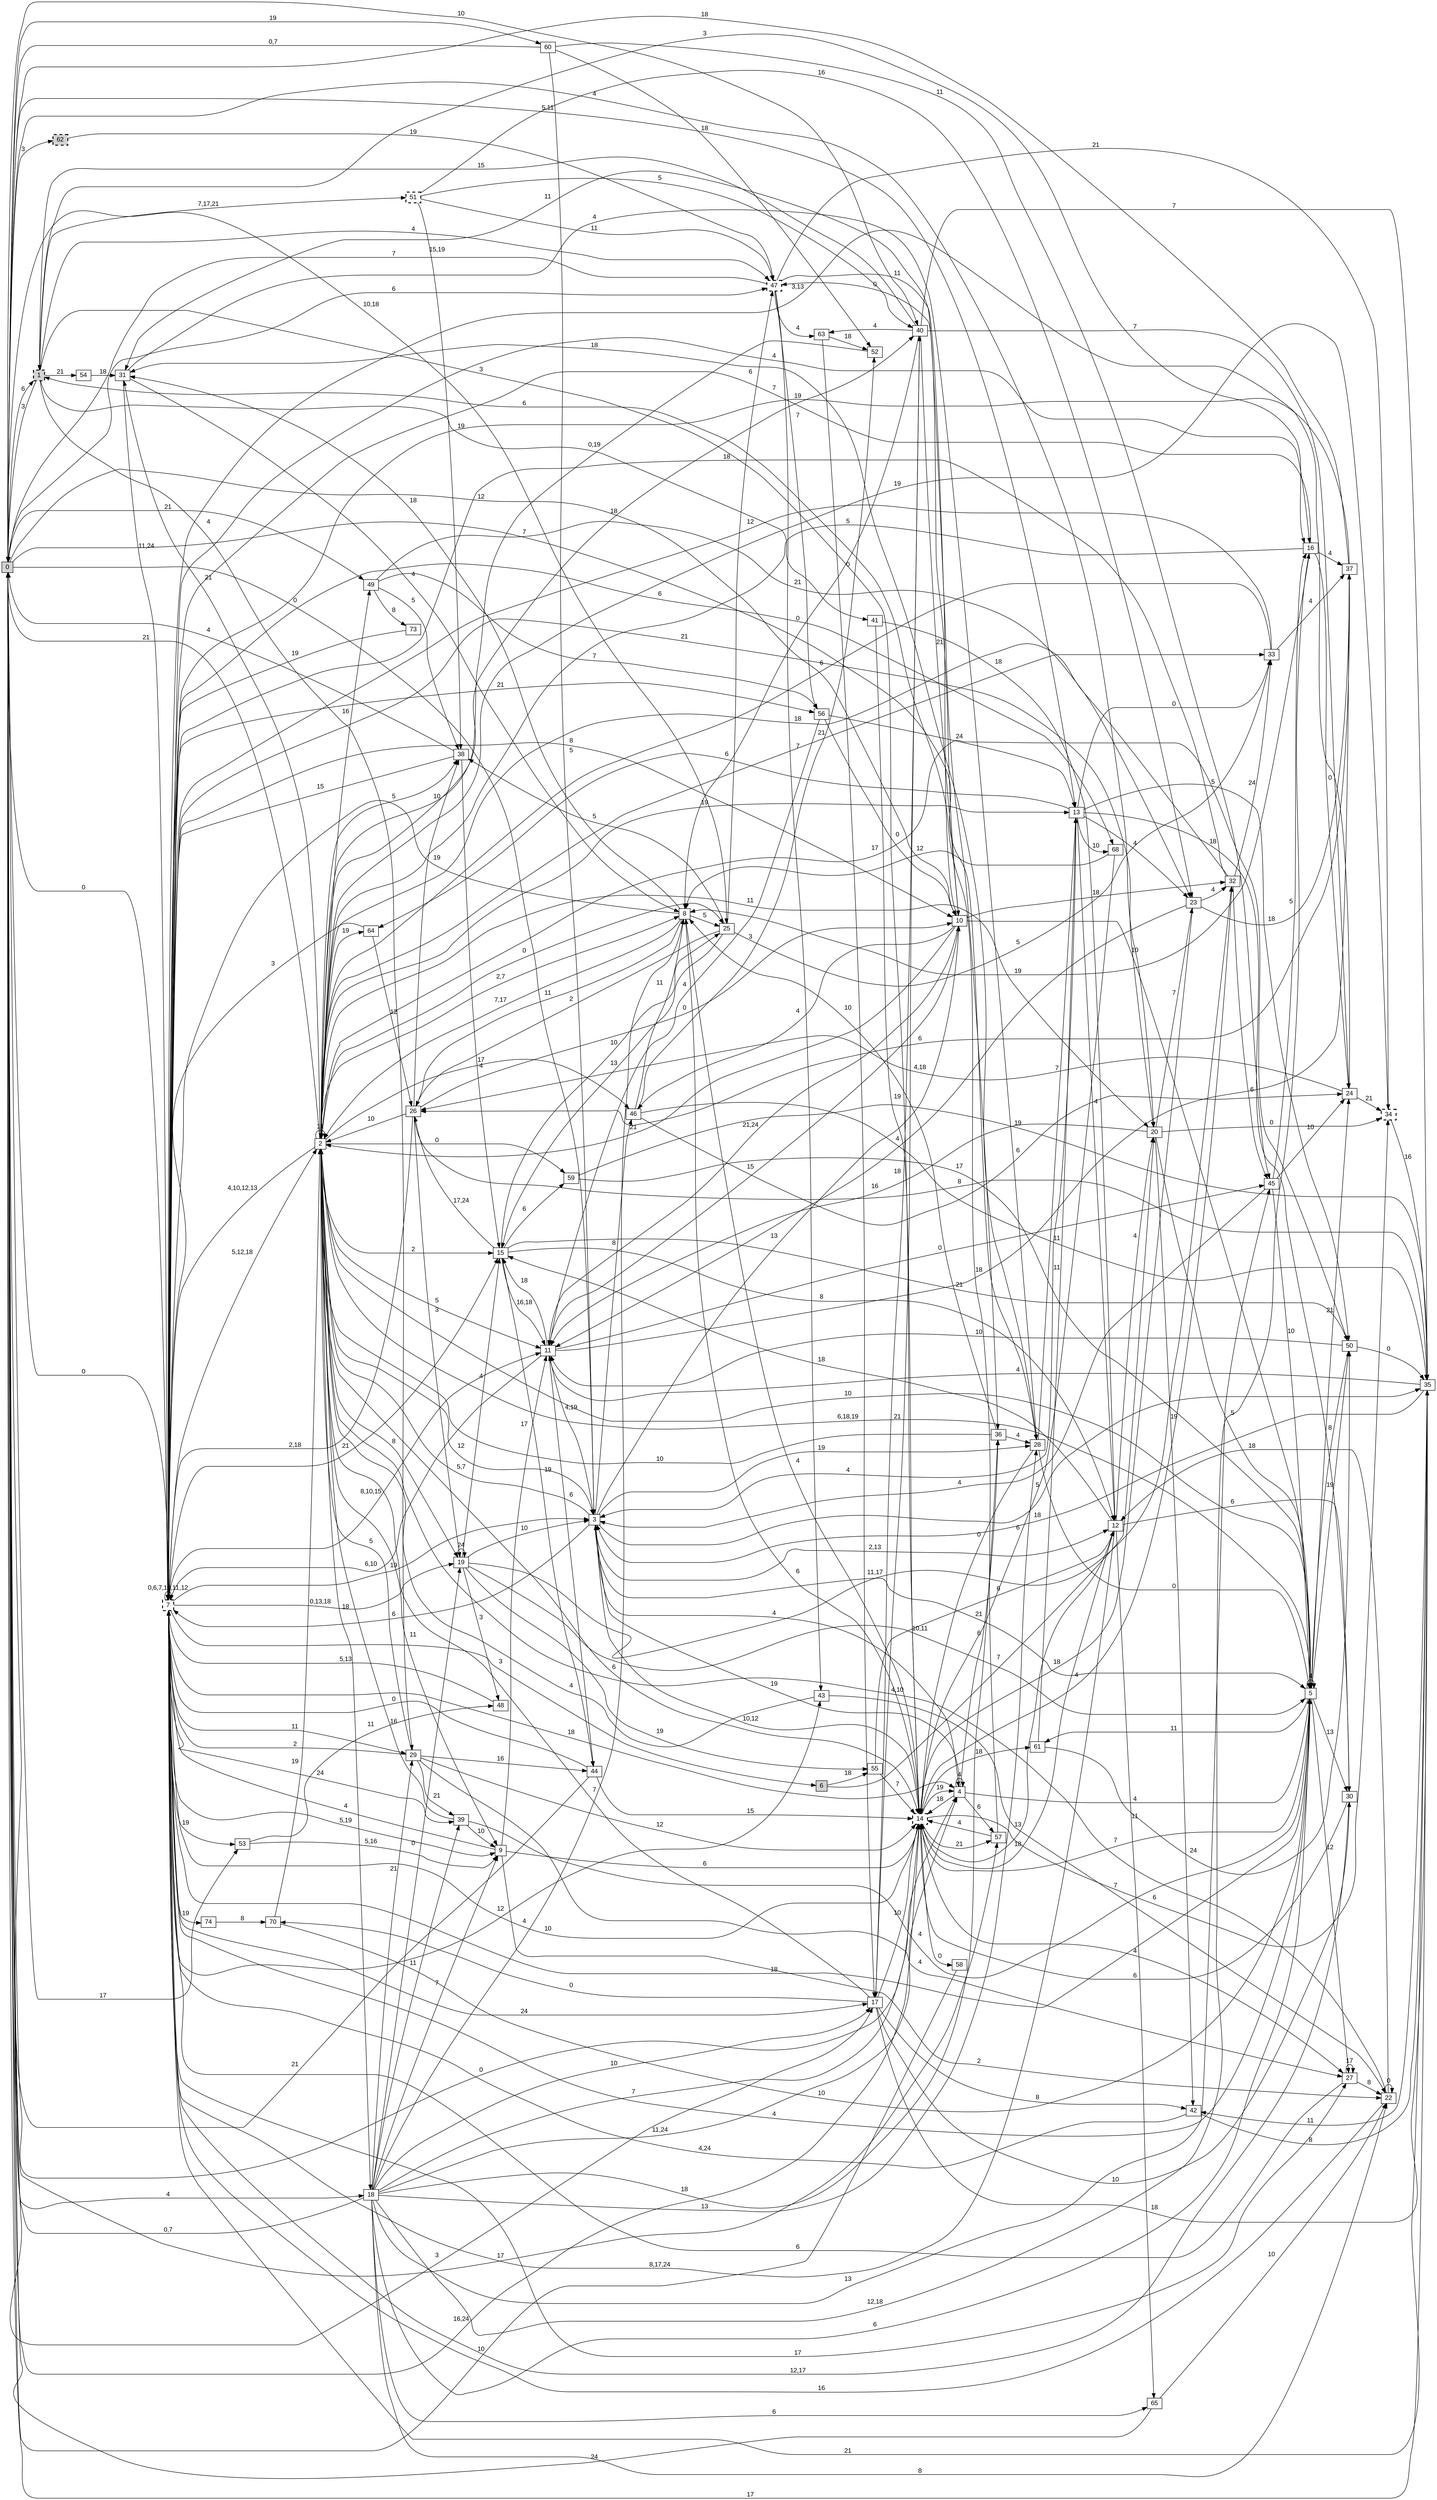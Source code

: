 digraph "NDFA" {
  rankdir=LR
  node [shape=box width=0.1 height=0.1 fontname=Arial]
  edge [fontname=Arial]
/* Estados */
 s0 [label="0" style="filled"] /* I:1 F:0 D:0 */
 s1 [label="1" style="filled,bold,dashed"] /* I:1 F:1 D:0 */
 s2 [label="2" ] /* I:0 F:0 D:0 */
 s3 [label="3" ] /* I:0 F:0 D:0 */
 s4 [label="4" ] /* I:0 F:0 D:0 */
 s5 [label="5" ] /* I:0 F:0 D:0 */
 s6 [label="6" style="filled"] /* I:1 F:0 D:0 */
 s7 [label="7" style="bold,dashed"] /* I:0 F:1 D:0 */
 s8 [label="8" ] /* I:0 F:0 D:0 */
 s9 [label="9" ] /* I:0 F:0 D:0 */
 s10 [label="10" ] /* I:0 F:0 D:0 */
 s11 [label="11" ] /* I:0 F:0 D:0 */
 s12 [label="12" ] /* I:0 F:0 D:0 */
 s13 [label="13" ] /* I:0 F:0 D:0 */
 s14 [label="14" style="bold,dashed"] /* I:0 F:1 D:0 */
 s15 [label="15" ] /* I:0 F:0 D:0 */
 s16 [label="16" ] /* I:0 F:0 D:0 */
 s17 [label="17" ] /* I:0 F:0 D:0 */
 s18 [label="18" ] /* I:0 F:0 D:0 */
 s19 [label="19" ] /* I:0 F:0 D:0 */
 s20 [label="20" ] /* I:0 F:0 D:0 */
 s22 [label="22" ] /* I:0 F:0 D:0 */
 s23 [label="23" ] /* I:0 F:0 D:0 */
 s24 [label="24" ] /* I:0 F:0 D:0 */
 s25 [label="25" ] /* I:0 F:0 D:0 */
 s26 [label="26" ] /* I:0 F:0 D:0 */
 s27 [label="27" ] /* I:0 F:0 D:0 */
 s28 [label="28" ] /* I:0 F:0 D:0 */
 s29 [label="29" ] /* I:0 F:0 D:0 */
 s30 [label="30" ] /* I:0 F:0 D:0 */
 s31 [label="31" ] /* I:0 F:0 D:0 */
 s32 [label="32" ] /* I:0 F:0 D:0 */
 s33 [label="33" ] /* I:0 F:0 D:0 */
 s34 [label="34" style="bold,dashed"] /* I:0 F:1 D:0 */
 s35 [label="35" ] /* I:0 F:0 D:0 */
 s36 [label="36" ] /* I:0 F:0 D:0 */
 s37 [label="37" ] /* I:0 F:0 D:0 */
 s38 [label="38" ] /* I:0 F:0 D:0 */
 s39 [label="39" ] /* I:0 F:0 D:0 */
 s40 [label="40" ] /* I:0 F:0 D:0 */
 s41 [label="41" ] /* I:0 F:0 D:0 */
 s42 [label="42" ] /* I:0 F:0 D:0 */
 s43 [label="43" ] /* I:0 F:0 D:0 */
 s44 [label="44" ] /* I:0 F:0 D:0 */
 s45 [label="45" ] /* I:0 F:0 D:0 */
 s46 [label="46" ] /* I:0 F:0 D:0 */
 s47 [label="47" style="bold,dashed"] /* I:0 F:1 D:0 */
 s48 [label="48" ] /* I:0 F:0 D:0 */
 s49 [label="49" ] /* I:0 F:0 D:0 */
 s50 [label="50" ] /* I:0 F:0 D:0 */
 s51 [label="51" style="bold,dashed"] /* I:0 F:1 D:0 */
 s52 [label="52" ] /* I:0 F:0 D:0 */
 s53 [label="53" ] /* I:0 F:0 D:0 */
 s54 [label="54" ] /* I:0 F:0 D:0 */
 s55 [label="55" ] /* I:0 F:0 D:0 */
 s56 [label="56" ] /* I:0 F:0 D:0 */
 s57 [label="57" ] /* I:0 F:0 D:0 */
 s58 [label="58" ] /* I:0 F:0 D:0 */
 s59 [label="59" ] /* I:0 F:0 D:0 */
 s60 [label="60" ] /* I:0 F:0 D:0 */
 s61 [label="61" ] /* I:0 F:0 D:0 */
 s62 [label="62" style="filled,bold,dashed"] /* I:1 F:1 D:0 */
 s63 [label="63" ] /* I:0 F:0 D:0 */
 s64 [label="64" ] /* I:0 F:0 D:0 */
 s65 [label="65" ] /* I:0 F:0 D:0 */
 s68 [label="68" ] /* I:0 F:0 D:0 */
 s70 [label="70" ] /* I:0 F:0 D:0 */
 s73 [label="73" ] /* I:0 F:0 D:0 */
 s74 [label="74" ] /* I:0 F:0 D:0 */
/* Transiciones */
  s0 -> s1 [label="6"]
  s0 -> s3 [label="0"]
  s0 -> s4 [label="0"]
  s0 -> s7 [label="0"]
  s0 -> s10 [label="12"]
  s0 -> s13 [label="5,11"]
  s0 -> s14 [label="16,24"]
  s0 -> s17 [label="3"]
  s0 -> s18 [label="4"]
  s0 -> s20 [label="4"]
  s0 -> s25 [label="10,18"]
  s0 -> s28 [label="7"]
  s0 -> s40 [label="10"]
  s0 -> s47 [label="6"]
  s0 -> s49 [label="21"]
  s0 -> s53 [label="17"]
  s0 -> s57 [label="17"]
  s0 -> s60 [label="19"]
  s0 -> s62 [label="3"]
  s1 -> s0 [label="3"]
  s1 -> s14 [label="3"]
  s1 -> s16 [label="3"]
  s1 -> s29 [label="4"]
  s1 -> s41 [label="19"]
  s1 -> s47 [label="4"]
  s1 -> s51 [label="7,17,21"]
  s1 -> s54 [label="21"]
  s2 -> s0 [label="21"]
  s2 -> s2 [label="11"]
  s2 -> s3 [label="12"]
  s2 -> s5 [label="10"]
  s2 -> s7 [label="4,10,12,13"]
  s2 -> s8 [label="2,7"]
  s2 -> s9 [label="11"]
  s2 -> s11 [label="5"]
  s2 -> s13 [label="19"]
  s2 -> s14 [label="6"]
  s2 -> s15 [label="2"]
  s2 -> s18 [label="18"]
  s2 -> s19 [label="8"]
  s2 -> s20 [label="11"]
  s2 -> s25 [label="0"]
  s2 -> s31 [label="21"]
  s2 -> s33 [label="21"]
  s2 -> s38 [label="5"]
  s2 -> s40 [label="18"]
  s2 -> s46 [label="17"]
  s2 -> s49 [label="16"]
  s2 -> s59 [label="0"]
  s2 -> s64 [label="19"]
  s3 -> s2 [label="5,7"]
  s3 -> s4 [label="4"]
  s3 -> s5 [label="21"]
  s3 -> s7 [label="6"]
  s3 -> s10 [label="13"]
  s3 -> s12 [label="2,13"]
  s3 -> s28 [label="19"]
  s3 -> s35 [label="5"]
  s3 -> s46 [label="8"]
  s4 -> s3 [label="19"]
  s4 -> s4 [label="4"]
  s4 -> s5 [label="4"]
  s4 -> s14 [label="18"]
  s4 -> s36 [label="6"]
  s4 -> s57 [label="6"]
  s5 -> s2 [label="6,18,19"]
  s5 -> s5 [label="4"]
  s5 -> s7 [label="18"]
  s5 -> s24 [label="21"]
  s5 -> s27 [label="12"]
  s5 -> s30 [label="13"]
  s5 -> s50 [label="19"]
  s5 -> s61 [label="11"]
  s6 -> s20 [label="7"]
  s6 -> s55 [label="18"]
  s7 -> s0 [label="0"]
  s7 -> s2 [label="5,12,18"]
  s7 -> s3 [label="19"]
  s7 -> s4 [label="18"]
  s7 -> s5 [label="4"]
  s7 -> s6 [label="3"]
  s7 -> s7 [label="0,6,7,10,11,12"]
  s7 -> s9 [label="5,19"]
  s7 -> s10 [label="8"]
  s7 -> s11 [label="8,10,15"]
  s7 -> s14 [label="10"]
  s7 -> s15 [label="21"]
  s7 -> s16 [label="4"]
  s7 -> s17 [label="24"]
  s7 -> s19 [label="0,13,18"]
  s7 -> s20 [label="21"]
  s7 -> s27 [label="17"]
  s7 -> s29 [label="11"]
  s7 -> s39 [label="24"]
  s7 -> s43 [label="12"]
  s7 -> s53 [label="19"]
  s7 -> s56 [label="21"]
  s7 -> s68 [label="6"]
  s7 -> s74 [label="19"]
  s8 -> s2 [label="7,17"]
  s8 -> s7 [label="19"]
  s8 -> s14 [label="6"]
  s8 -> s25 [label="5"]
  s8 -> s26 [label="11"]
  s8 -> s31 [label="18"]
  s9 -> s7 [label="4"]
  s9 -> s11 [label="17"]
  s9 -> s14 [label="6"]
  s9 -> s22 [label="2"]
  s10 -> s2 [label="21"]
  s10 -> s5 [label="10"]
  s10 -> s11 [label="21,24"]
  s10 -> s31 [label="11"]
  s10 -> s32 [label="18"]
  s10 -> s46 [label="4"]
  s10 -> s47 [label="0"]
  s11 -> s3 [label="4,19"]
  s11 -> s7 [label="6,10"]
  s11 -> s10 [label="15"]
  s11 -> s15 [label="18"]
  s11 -> s37 [label="18"]
  s11 -> s44 [label="6"]
  s11 -> s45 [label="0"]
  s12 -> s7 [label="8,17,24"]
  s12 -> s14 [label="13"]
  s12 -> s15 [label="18"]
  s12 -> s20 [label="4"]
  s12 -> s30 [label="6"]
  s12 -> s65 [label="11"]
  s13 -> s3 [label="4"]
  s13 -> s12 [label="4"]
  s13 -> s23 [label="4"]
  s13 -> s30 [label="18"]
  s13 -> s33 [label="0"]
  s13 -> s50 [label="5"]
  s13 -> s64 [label="6"]
  s13 -> s68 [label="10"]
  s14 -> s3 [label="10,12"]
  s14 -> s4 [label="19"]
  s14 -> s5 [label="7"]
  s14 -> s8 [label="4"]
  s14 -> s12 [label="18"]
  s14 -> s27 [label="4"]
  s14 -> s32 [label="4"]
  s14 -> s34 [label="6"]
  s14 -> s57 [label="21"]
  s14 -> s58 [label="0"]
  s14 -> s61 [label="18"]
  s15 -> s11 [label="16,18"]
  s15 -> s12 [label="8"]
  s15 -> s25 [label="10"]
  s15 -> s26 [label="17,24"]
  s15 -> s44 [label="19"]
  s15 -> s50 [label="21"]
  s15 -> s59 [label="6"]
  s16 -> s2 [label="5"]
  s16 -> s7 [label="7"]
  s16 -> s8 [label="19"]
  s16 -> s24 [label="0"]
  s16 -> s37 [label="4"]
  s17 -> s2 [label="7"]
  s17 -> s14 [label="10"]
  s17 -> s30 [label="10"]
  s17 -> s35 [label="18"]
  s17 -> s40 [label="21"]
  s17 -> s42 [label="8"]
  s17 -> s70 [label="0"]
  s18 -> s0 [label="0,7"]
  s18 -> s4 [label="11,24"]
  s18 -> s5 [label="6"]
  s18 -> s8 [label="4"]
  s18 -> s9 [label="7"]
  s18 -> s14 [label="7"]
  s18 -> s16 [label="12,18"]
  s18 -> s17 [label="10"]
  s18 -> s19 [label="0"]
  s18 -> s22 [label="8"]
  s18 -> s28 [label="13"]
  s18 -> s29 [label="21"]
  s18 -> s36 [label="18"]
  s18 -> s39 [label="11"]
  s18 -> s45 [label="13"]
  s18 -> s65 [label="6"]
  s19 -> s3 [label="10"]
  s19 -> s5 [label="10,11"]
  s19 -> s15 [label="4"]
  s19 -> s19 [label="24"]
  s19 -> s32 [label="11,17"]
  s19 -> s48 [label="3"]
  s19 -> s55 [label="19"]
  s20 -> s5 [label="5"]
  s20 -> s11 [label="16"]
  s20 -> s23 [label="7"]
  s20 -> s34 [label="0"]
  s20 -> s42 [label="19"]
  s22 -> s2 [label="4,10"]
  s22 -> s7 [label="16"]
  s22 -> s12 [label="18"]
  s22 -> s22 [label="0"]
  s23 -> s11 [label="4"]
  s23 -> s14 [label="18"]
  s23 -> s32 [label="4"]
  s23 -> s37 [label="18"]
  s24 -> s7 [label="3,13"]
  s24 -> s26 [label="4,18"]
  s24 -> s34 [label="21"]
  s25 -> s15 [label="13"]
  s25 -> s26 [label="2"]
  s25 -> s33 [label="5"]
  s25 -> s38 [label="5"]
  s25 -> s47 [label="6"]
  s26 -> s2 [label="10"]
  s26 -> s7 [label="2,18"]
  s26 -> s10 [label="0"]
  s26 -> s19 [label="3"]
  s26 -> s35 [label="8"]
  s26 -> s38 [label="10"]
  s27 -> s7 [label="6"]
  s27 -> s22 [label="8"]
  s27 -> s27 [label="17"]
  s28 -> s5 [label="0"]
  s28 -> s13 [label="7"]
  s28 -> s14 [label="0"]
  s28 -> s31 [label="18"]
  s29 -> s2 [label="5"]
  s29 -> s7 [label="2"]
  s29 -> s14 [label="12"]
  s29 -> s27 [label="4"]
  s29 -> s39 [label="21"]
  s29 -> s44 [label="16"]
  s30 -> s7 [label="12,17"]
  s30 -> s14 [label="6"]
  s31 -> s7 [label="11,24"]
  s31 -> s8 [label="4"]
  s31 -> s28 [label="4"]
  s32 -> s2 [label="18"]
  s32 -> s7 [label="18"]
  s32 -> s33 [label="24"]
  s32 -> s45 [label="6"]
  s33 -> s2 [label="6"]
  s33 -> s7 [label="12"]
  s33 -> s37 [label="4"]
  s34 -> s2 [label="19"]
  s34 -> s35 [label="16"]
  s35 -> s0 [label="17"]
  s35 -> s3 [label="18"]
  s35 -> s7 [label="21"]
  s35 -> s11 [label="4"]
  s35 -> s42 [label="11"]
  s36 -> s2 [label="10"]
  s36 -> s8 [label="10"]
  s36 -> s28 [label="4"]
  s37 -> s0 [label="18"]
  s37 -> s7 [label="19"]
  s37 -> s26 [label="6"]
  s38 -> s0 [label="4"]
  s38 -> s7 [label="15"]
  s38 -> s15 [label="4"]
  s39 -> s2 [label="16"]
  s39 -> s5 [label="4"]
  s39 -> s9 [label="10"]
  s40 -> s1 [label="15"]
  s40 -> s8 [label="0"]
  s40 -> s10 [label="21"]
  s40 -> s17 [label="18"]
  s40 -> s24 [label="7"]
  s40 -> s35 [label="7"]
  s40 -> s63 [label="4"]
  s41 -> s12 [label="18"]
  s41 -> s14 [label="19"]
  s42 -> s7 [label="4,24"]
  s42 -> s35 [label="8"]
  s43 -> s2 [label="4"]
  s43 -> s22 [label="7"]
  s44 -> s0 [label="21"]
  s44 -> s7 [label="0"]
  s44 -> s14 [label="15"]
  s45 -> s3 [label="4"]
  s45 -> s5 [label="10"]
  s45 -> s16 [label="5"]
  s45 -> s24 [label="10"]
  s46 -> s8 [label="11"]
  s46 -> s24 [label="6"]
  s46 -> s35 [label="11"]
  s46 -> s52 [label="3"]
  s47 -> s0 [label="7"]
  s47 -> s34 [label="21"]
  s47 -> s36 [label="11"]
  s47 -> s43 [label="7"]
  s47 -> s56 [label="7"]
  s47 -> s63 [label="4"]
  s48 -> s7 [label="5,13"]
  s49 -> s23 [label="21"]
  s49 -> s38 [label="5"]
  s49 -> s56 [label="7"]
  s49 -> s73 [label="8"]
  s50 -> s2 [label="17"]
  s50 -> s5 [label="8"]
  s50 -> s11 [label="10"]
  s50 -> s35 [label="0"]
  s51 -> s23 [label="16"]
  s51 -> s38 [label="15,19"]
  s51 -> s40 [label="5"]
  s51 -> s47 [label="11"]
  s52 -> s2 [label="0,19"]
  s53 -> s9 [label="5,16"]
  s53 -> s48 [label="11"]
  s54 -> s31 [label="18"]
  s55 -> s12 [label="6"]
  s55 -> s14 [label="7"]
  s56 -> s10 [label="0"]
  s56 -> s11 [label="4"]
  s56 -> s13 [label="24"]
  s57 -> s1 [label="6"]
  s57 -> s14 [label="4"]
  s58 -> s0 [label="10"]
  s59 -> s5 [label="17"]
  s59 -> s35 [label="19"]
  s60 -> s0 [label="0,7"]
  s60 -> s3 [label="5"]
  s60 -> s45 [label="11"]
  s60 -> s52 [label="18"]
  s61 -> s13 [label="11"]
  s61 -> s50 [label="24"]
  s62 -> s47 [label="19"]
  s63 -> s17 [label="0"]
  s63 -> s52 [label="18"]
  s64 -> s7 [label="3"]
  s64 -> s26 [label="12"]
  s65 -> s0 [label="24"]
  s65 -> s22 [label="10"]
  s68 -> s8 [label="12"]
  s68 -> s14 [label="6"]
  s70 -> s2 [label="19"]
  s70 -> s5 [label="10"]
  s73 -> s7 [label="19"]
  s74 -> s70 [label="8"]
}
